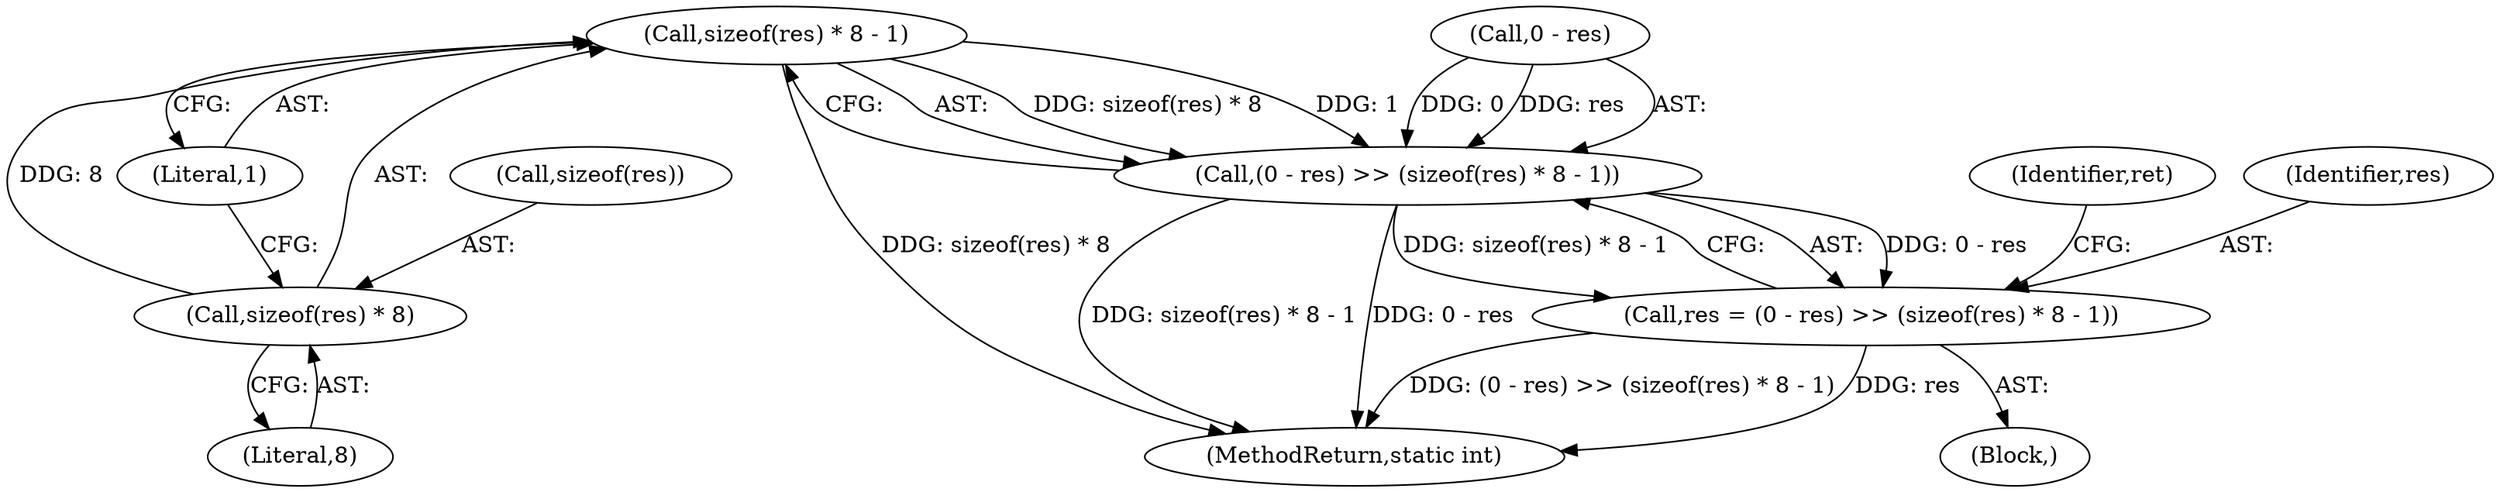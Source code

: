 digraph "0_openssl_68595c0c2886e7942a14f98c17a55a88afb6c292_0@API" {
"1001920" [label="(Call,sizeof(res) * 8 - 1)"];
"1001921" [label="(Call,sizeof(res) * 8)"];
"1001916" [label="(Call,(0 - res) >> (sizeof(res) * 8 - 1))"];
"1001914" [label="(Call,res = (0 - res) >> (sizeof(res) * 8 - 1))"];
"1001927" [label="(Identifier,ret)"];
"1001925" [label="(Literal,1)"];
"1001914" [label="(Call,res = (0 - res) >> (sizeof(res) * 8 - 1))"];
"1001944" [label="(MethodReturn,static int)"];
"1001920" [label="(Call,sizeof(res) * 8 - 1)"];
"1001921" [label="(Call,sizeof(res) * 8)"];
"1001917" [label="(Call,0 - res)"];
"1001922" [label="(Call,sizeof(res))"];
"1000496" [label="(Block,)"];
"1001915" [label="(Identifier,res)"];
"1001924" [label="(Literal,8)"];
"1001916" [label="(Call,(0 - res) >> (sizeof(res) * 8 - 1))"];
"1001920" -> "1001916"  [label="AST: "];
"1001920" -> "1001925"  [label="CFG: "];
"1001921" -> "1001920"  [label="AST: "];
"1001925" -> "1001920"  [label="AST: "];
"1001916" -> "1001920"  [label="CFG: "];
"1001920" -> "1001944"  [label="DDG: sizeof(res) * 8"];
"1001920" -> "1001916"  [label="DDG: sizeof(res) * 8"];
"1001920" -> "1001916"  [label="DDG: 1"];
"1001921" -> "1001920"  [label="DDG: 8"];
"1001921" -> "1001924"  [label="CFG: "];
"1001922" -> "1001921"  [label="AST: "];
"1001924" -> "1001921"  [label="AST: "];
"1001925" -> "1001921"  [label="CFG: "];
"1001916" -> "1001914"  [label="AST: "];
"1001917" -> "1001916"  [label="AST: "];
"1001914" -> "1001916"  [label="CFG: "];
"1001916" -> "1001944"  [label="DDG: 0 - res"];
"1001916" -> "1001944"  [label="DDG: sizeof(res) * 8 - 1"];
"1001916" -> "1001914"  [label="DDG: 0 - res"];
"1001916" -> "1001914"  [label="DDG: sizeof(res) * 8 - 1"];
"1001917" -> "1001916"  [label="DDG: 0"];
"1001917" -> "1001916"  [label="DDG: res"];
"1001914" -> "1000496"  [label="AST: "];
"1001915" -> "1001914"  [label="AST: "];
"1001927" -> "1001914"  [label="CFG: "];
"1001914" -> "1001944"  [label="DDG: (0 - res) >> (sizeof(res) * 8 - 1)"];
"1001914" -> "1001944"  [label="DDG: res"];
}
